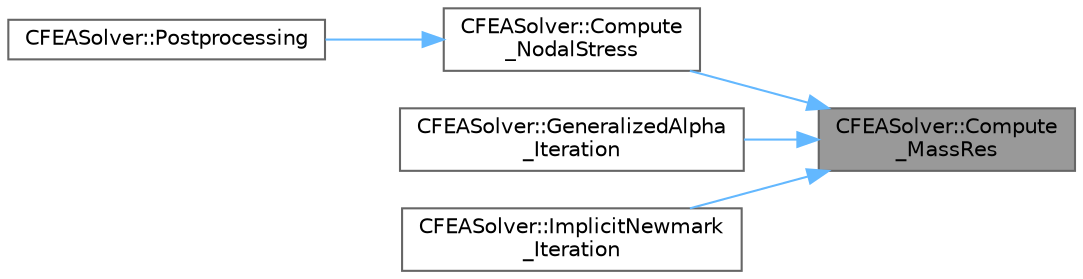 digraph "CFEASolver::Compute_MassRes"
{
 // LATEX_PDF_SIZE
  bgcolor="transparent";
  edge [fontname=Helvetica,fontsize=10,labelfontname=Helvetica,labelfontsize=10];
  node [fontname=Helvetica,fontsize=10,shape=box,height=0.2,width=0.4];
  rankdir="RL";
  Node1 [id="Node000001",label="CFEASolver::Compute\l_MassRes",height=0.2,width=0.4,color="gray40", fillcolor="grey60", style="filled", fontcolor="black",tooltip="Compute the mass residual of the problem."];
  Node1 -> Node2 [id="edge1_Node000001_Node000002",dir="back",color="steelblue1",style="solid",tooltip=" "];
  Node2 [id="Node000002",label="CFEASolver::Compute\l_NodalStress",height=0.2,width=0.4,color="grey40", fillcolor="white", style="filled",URL="$classCFEASolver.html#ac275af8f893ef5957379314816d17fa8",tooltip="Compute the stress at the nodes for output purposes."];
  Node2 -> Node3 [id="edge2_Node000002_Node000003",dir="back",color="steelblue1",style="solid",tooltip=" "];
  Node3 [id="Node000003",label="CFEASolver::Postprocessing",height=0.2,width=0.4,color="grey40", fillcolor="white", style="filled",URL="$classCFEASolver.html#ab4fa9086b598c5778c9c0403a5626d1b",tooltip="Postprocessing."];
  Node1 -> Node4 [id="edge3_Node000001_Node000004",dir="back",color="steelblue1",style="solid",tooltip=" "];
  Node4 [id="Node000004",label="CFEASolver::GeneralizedAlpha\l_Iteration",height=0.2,width=0.4,color="grey40", fillcolor="white", style="filled",URL="$classCFEASolver.html#a703228b8706352d33f34cc0baf1f9b04",tooltip="Iterate using an implicit Generalized Alpha solver."];
  Node1 -> Node5 [id="edge4_Node000001_Node000005",dir="back",color="steelblue1",style="solid",tooltip=" "];
  Node5 [id="Node000005",label="CFEASolver::ImplicitNewmark\l_Iteration",height=0.2,width=0.4,color="grey40", fillcolor="white", style="filled",URL="$classCFEASolver.html#a27e71a93f7f114cc8506f35c2ed957c3",tooltip="Iterate using an implicit Newmark solver."];
}
